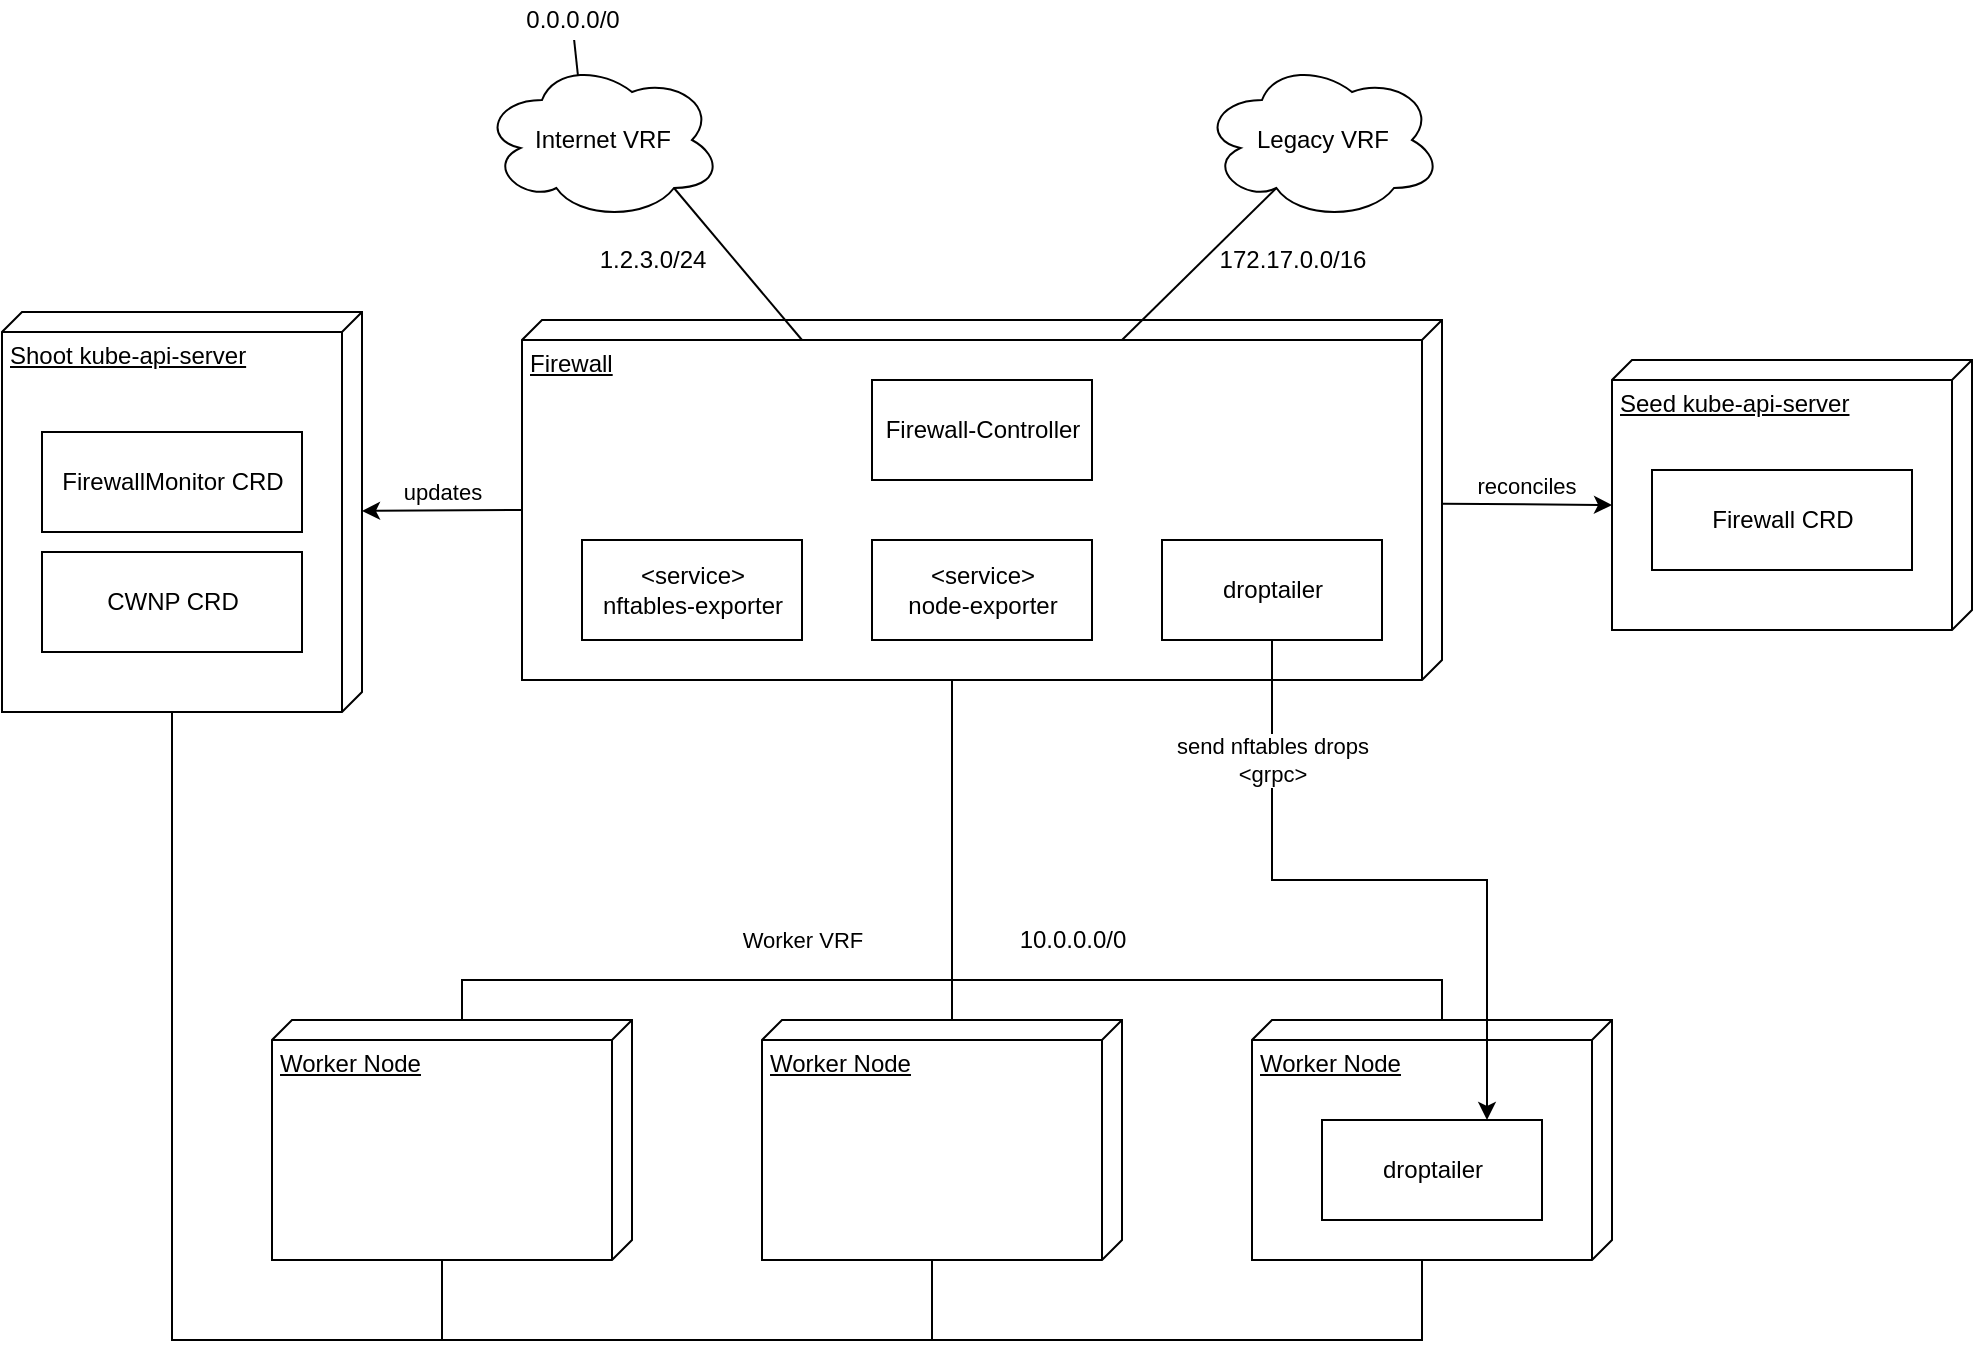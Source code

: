 <mxfile>
    <diagram id="6hGFLwfOUW9BJ-s0fimq" name="Page-1">
        <mxGraphModel dx="1887" dy="755" grid="1" gridSize="10" guides="1" tooltips="1" connect="1" arrows="1" fold="1" page="1" pageScale="1" pageWidth="827" pageHeight="1169" math="0" shadow="0">
            <root>
                <mxCell id="0"/>
                <mxCell id="1" parent="0"/>
                <mxCell id="26" value="Worker Node" style="verticalAlign=top;align=left;spacingTop=8;spacingLeft=2;spacingRight=12;shape=cube;size=10;direction=south;fontStyle=4;html=1;" parent="1" vertex="1">
                    <mxGeometry x="85" y="760" width="180" height="120" as="geometry"/>
                </mxCell>
                <mxCell id="47" value="reconciles" style="edgeStyle=none;html=1;entryX=0;entryY=0;entryDx=72.5;entryDy=180;entryPerimeter=0;endArrow=classic;endFill=1;verticalAlign=bottom;" edge="1" parent="1" source="22" target="44">
                    <mxGeometry relative="1" as="geometry"/>
                </mxCell>
                <mxCell id="22" value="Firewall" style="verticalAlign=top;align=left;spacingTop=8;spacingLeft=2;spacingRight=12;shape=cube;size=10;direction=south;fontStyle=4;html=1;" parent="1" vertex="1">
                    <mxGeometry x="210" y="410" width="460" height="180" as="geometry"/>
                </mxCell>
                <mxCell id="6" style="edgeStyle=orthogonalEdgeStyle;rounded=0;orthogonalLoop=1;jettySize=auto;html=1;exitX=0;exitY=0;exitDx=180;exitDy=185;endArrow=none;endFill=0;exitPerimeter=0;entryX=0;entryY=0;entryDx=0;entryDy=85;entryPerimeter=0;" parent="1" source="22" target="26" edge="1">
                    <mxGeometry relative="1" as="geometry">
                        <mxPoint x="255" y="770" as="targetPoint"/>
                        <Array as="points">
                            <mxPoint x="425" y="590"/>
                            <mxPoint x="425" y="740"/>
                            <mxPoint x="180" y="740"/>
                        </Array>
                    </mxGeometry>
                </mxCell>
                <mxCell id="9" value="Worker VRF" style="edgeLabel;html=1;align=center;verticalAlign=middle;resizable=0;points=[];" parent="6" vertex="1" connectable="0">
                    <mxGeometry x="0.319" relative="1" as="geometry">
                        <mxPoint x="28.1" y="-20.03" as="offset"/>
                    </mxGeometry>
                </mxCell>
                <mxCell id="13" style="edgeStyle=none;rounded=0;orthogonalLoop=1;jettySize=auto;html=1;entryX=0.31;entryY=0.8;entryDx=0;entryDy=0;entryPerimeter=0;endArrow=none;endFill=0;" parent="1" target="11" edge="1">
                    <mxGeometry relative="1" as="geometry">
                        <mxPoint x="510" y="420" as="sourcePoint"/>
                    </mxGeometry>
                </mxCell>
                <mxCell id="2" value="Firewall-Controller" style="html=1;" parent="1" vertex="1">
                    <mxGeometry x="385" y="440" width="110" height="50" as="geometry"/>
                </mxCell>
                <mxCell id="8" style="edgeStyle=orthogonalEdgeStyle;rounded=0;orthogonalLoop=1;jettySize=auto;html=1;exitX=0;exitY=0;exitDx=0;exitDy=85;endArrow=none;endFill=0;exitPerimeter=0;" parent="1" source="29" edge="1">
                    <mxGeometry relative="1" as="geometry">
                        <mxPoint x="425.0" y="785" as="sourcePoint"/>
                        <mxPoint x="425" y="590" as="targetPoint"/>
                    </mxGeometry>
                </mxCell>
                <mxCell id="7" style="edgeStyle=orthogonalEdgeStyle;rounded=0;orthogonalLoop=1;jettySize=auto;html=1;exitX=0;exitY=0;exitDx=0;exitDy=85;endArrow=none;endFill=0;exitPerimeter=0;" parent="1" source="30" edge="1">
                    <mxGeometry relative="1" as="geometry">
                        <mxPoint x="425" y="590" as="targetPoint"/>
                        <mxPoint x="595.0" y="785" as="sourcePoint"/>
                        <Array as="points">
                            <mxPoint x="670" y="740"/>
                            <mxPoint x="425" y="740"/>
                        </Array>
                    </mxGeometry>
                </mxCell>
                <mxCell id="12" style="edgeStyle=none;rounded=0;orthogonalLoop=1;jettySize=auto;html=1;exitX=0.8;exitY=0.8;exitDx=0;exitDy=0;exitPerimeter=0;endArrow=none;endFill=0;" parent="1" source="10" edge="1">
                    <mxGeometry relative="1" as="geometry">
                        <mxPoint x="350" y="420" as="targetPoint"/>
                    </mxGeometry>
                </mxCell>
                <mxCell id="10" value="" style="ellipse;shape=cloud;whiteSpace=wrap;html=1;" parent="1" vertex="1">
                    <mxGeometry x="190" y="280" width="120" height="80" as="geometry"/>
                </mxCell>
                <mxCell id="11" value="" style="ellipse;shape=cloud;whiteSpace=wrap;html=1;" parent="1" vertex="1">
                    <mxGeometry x="550" y="280" width="120" height="80" as="geometry"/>
                </mxCell>
                <mxCell id="14" value="Internet VRF" style="text;html=1;align=center;verticalAlign=middle;resizable=0;points=[];autosize=1;" parent="1" vertex="1">
                    <mxGeometry x="210" y="310" width="80" height="20" as="geometry"/>
                </mxCell>
                <mxCell id="16" value="Legacy VRF" style="text;html=1;align=center;verticalAlign=middle;resizable=0;points=[];autosize=1;" parent="1" vertex="1">
                    <mxGeometry x="570" y="310" width="80" height="20" as="geometry"/>
                </mxCell>
                <mxCell id="17" value="1.2.3.0/24" style="text;html=1;align=center;verticalAlign=middle;resizable=0;points=[];autosize=1;" parent="1" vertex="1">
                    <mxGeometry x="240" y="370" width="70" height="20" as="geometry"/>
                </mxCell>
                <mxCell id="18" value="172.17.0.0/16" style="text;html=1;align=center;verticalAlign=middle;resizable=0;points=[];autosize=1;" parent="1" vertex="1">
                    <mxGeometry x="550" y="370" width="90" height="20" as="geometry"/>
                </mxCell>
                <mxCell id="19" value="10.0.0.0/0" style="text;html=1;align=center;verticalAlign=middle;resizable=0;points=[];autosize=1;" parent="1" vertex="1">
                    <mxGeometry x="450" y="710" width="70" height="20" as="geometry"/>
                </mxCell>
                <mxCell id="21" style="edgeStyle=none;rounded=0;orthogonalLoop=1;jettySize=auto;html=1;entryX=0.4;entryY=0.1;entryDx=0;entryDy=0;entryPerimeter=0;endArrow=none;endFill=0;" parent="1" source="20" target="10" edge="1">
                    <mxGeometry relative="1" as="geometry"/>
                </mxCell>
                <mxCell id="20" value="0.0.0.0/0" style="text;html=1;align=center;verticalAlign=middle;resizable=0;points=[];autosize=1;" parent="1" vertex="1">
                    <mxGeometry x="205" y="250" width="60" height="20" as="geometry"/>
                </mxCell>
                <mxCell id="23" value="&amp;lt;service&amp;gt;&lt;br&gt;nftables-exporter" style="html=1;" parent="1" vertex="1">
                    <mxGeometry x="240" y="520" width="110" height="50" as="geometry"/>
                </mxCell>
                <mxCell id="24" value="&amp;lt;service&amp;gt;&lt;br&gt;node-exporter" style="html=1;" parent="1" vertex="1">
                    <mxGeometry x="385" y="520" width="110" height="50" as="geometry"/>
                </mxCell>
                <mxCell id="25" value="droptailer" style="html=1;" parent="1" vertex="1">
                    <mxGeometry x="530" y="520" width="110" height="50" as="geometry"/>
                </mxCell>
                <mxCell id="29" value="Worker Node" style="verticalAlign=top;align=left;spacingTop=8;spacingLeft=2;spacingRight=12;shape=cube;size=10;direction=south;fontStyle=4;html=1;" parent="1" vertex="1">
                    <mxGeometry x="330" y="760" width="180" height="120" as="geometry"/>
                </mxCell>
                <mxCell id="30" value="Worker Node" style="verticalAlign=top;align=left;spacingTop=8;spacingLeft=2;spacingRight=12;shape=cube;size=10;direction=south;fontStyle=4;html=1;" parent="1" vertex="1">
                    <mxGeometry x="575" y="760" width="180" height="120" as="geometry"/>
                </mxCell>
                <mxCell id="31" value="droptailer" style="html=1;" parent="1" vertex="1">
                    <mxGeometry x="610" y="810" width="110" height="50" as="geometry"/>
                </mxCell>
                <mxCell id="32" style="edgeStyle=orthogonalEdgeStyle;rounded=0;orthogonalLoop=1;jettySize=auto;html=1;entryX=0.75;entryY=0;entryDx=0;entryDy=0;" parent="1" source="25" target="31" edge="1">
                    <mxGeometry relative="1" as="geometry"/>
                </mxCell>
                <mxCell id="34" value="send nftables drops&lt;br&gt;&amp;lt;grpc&amp;gt;" style="edgeLabel;html=1;align=center;verticalAlign=middle;resizable=0;points=[];" parent="32" vertex="1" connectable="0">
                    <mxGeometry x="-0.309" y="37" relative="1" as="geometry">
                        <mxPoint x="0.07" y="-23.03" as="offset"/>
                    </mxGeometry>
                </mxCell>
                <mxCell id="42" value="updates" style="edgeStyle=none;html=1;entryX=0;entryY=0;entryDx=95;entryDy=460;entryPerimeter=0;endArrow=none;endFill=0;startArrow=classic;startFill=1;verticalAlign=bottom;" edge="1" parent="1" source="35" target="22">
                    <mxGeometry relative="1" as="geometry"/>
                </mxCell>
                <mxCell id="35" value="Shoot kube-api-server" style="verticalAlign=top;align=left;spacingTop=8;spacingLeft=2;spacingRight=12;shape=cube;size=10;direction=south;fontStyle=4;html=1;" vertex="1" parent="1">
                    <mxGeometry x="-50" y="406" width="180" height="200" as="geometry"/>
                </mxCell>
                <mxCell id="37" style="edgeStyle=orthogonalEdgeStyle;rounded=0;orthogonalLoop=1;jettySize=auto;html=1;endArrow=none;endFill=0;entryX=0;entryY=0;entryDx=120;entryDy=95;entryPerimeter=0;exitX=0;exitY=0;exitDx=240;exitDy=95;exitPerimeter=0;" edge="1" parent="1" source="35" target="26">
                    <mxGeometry relative="1" as="geometry">
                        <mxPoint x="-70" y="650" as="targetPoint"/>
                        <Array as="points">
                            <mxPoint x="35" y="920"/>
                            <mxPoint x="170" y="920"/>
                        </Array>
                        <mxPoint x="200" y="670" as="sourcePoint"/>
                    </mxGeometry>
                </mxCell>
                <mxCell id="41" style="edgeStyle=orthogonalEdgeStyle;rounded=0;orthogonalLoop=1;jettySize=auto;html=1;endArrow=none;endFill=0;entryX=0;entryY=0;entryDx=120;entryDy=95;entryPerimeter=0;exitX=0;exitY=0;exitDx=240;exitDy=95;exitPerimeter=0;" edge="1" parent="1" source="35" target="29">
                    <mxGeometry relative="1" as="geometry">
                        <mxPoint x="180" y="890" as="targetPoint"/>
                        <Array as="points">
                            <mxPoint x="35" y="920"/>
                            <mxPoint x="415" y="920"/>
                        </Array>
                        <mxPoint x="100" y="670" as="sourcePoint"/>
                    </mxGeometry>
                </mxCell>
                <mxCell id="43" value="FirewallMonitor CRD" style="html=1;" vertex="1" parent="1">
                    <mxGeometry x="-30" y="466" width="130" height="50" as="geometry"/>
                </mxCell>
                <mxCell id="44" value="Seed kube-api-server" style="verticalAlign=top;align=left;spacingTop=8;spacingLeft=2;spacingRight=12;shape=cube;size=10;direction=south;fontStyle=4;html=1;" vertex="1" parent="1">
                    <mxGeometry x="755" y="430" width="180" height="135" as="geometry"/>
                </mxCell>
                <mxCell id="46" value="Firewall CRD" style="html=1;" vertex="1" parent="1">
                    <mxGeometry x="775" y="485" width="130" height="50" as="geometry"/>
                </mxCell>
                <mxCell id="48" style="edgeStyle=orthogonalEdgeStyle;rounded=0;orthogonalLoop=1;jettySize=auto;html=1;exitX=0;exitY=0;exitDx=200;exitDy=95;endArrow=none;endFill=0;exitPerimeter=0;entryX=0;entryY=0;entryDx=120;entryDy=95;entryPerimeter=0;" edge="1" parent="1" source="35" target="30">
                    <mxGeometry relative="1" as="geometry">
                        <mxPoint x="425" y="890" as="targetPoint"/>
                        <Array as="points">
                            <mxPoint x="35" y="920"/>
                            <mxPoint x="660" y="920"/>
                        </Array>
                        <mxPoint x="45" y="610" as="sourcePoint"/>
                    </mxGeometry>
                </mxCell>
                <mxCell id="49" value="CWNP CRD" style="html=1;" vertex="1" parent="1">
                    <mxGeometry x="-30" y="526" width="130" height="50" as="geometry"/>
                </mxCell>
            </root>
        </mxGraphModel>
    </diagram>
</mxfile>
